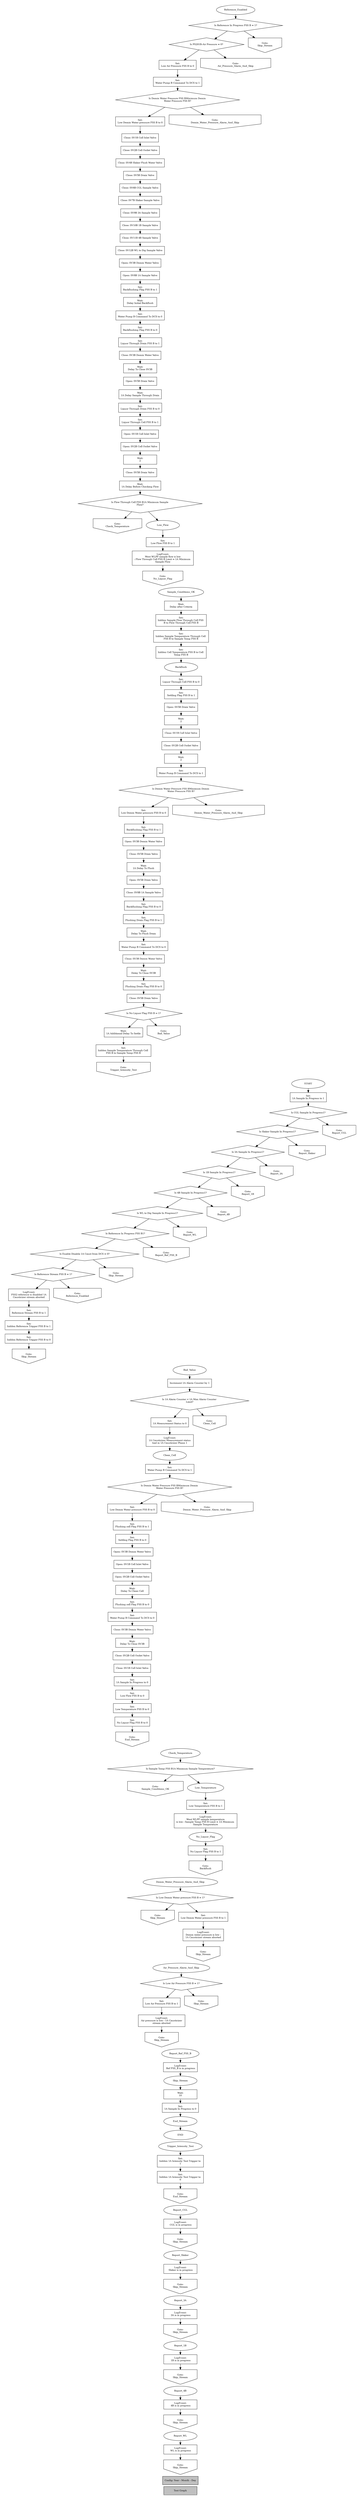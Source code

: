 digraph {

// Graph Attributes
graph[lwidth="11" margin="0.25" nodesep="0.25" ranksep="0.25" packmode="array1" ]

// Nodes
0[margin="0.125"fontsize="10"width="2"shape="oval"label="START"]
2[margin="0.125"fontsize="10"width="2"shape="box"label="Set:\n1A Sample In Progress to 1"]
10245[margin="0.125"fontsize="10"width="2"shape="invhouse"label="Goto:\nSkip_Stream"]
8[margin="0.125"fontsize="10"width="2"shape="diamond"label="Is CGL Sample In Progress1?"]
9[margin="0.125"fontsize="10"width="2"shape="diamond"label="Is Slaker Sample In Progress1?"]
11[margin="0.125"fontsize="10"width="2"shape="diamond"label="Is 3A Sample In Progress1?"]
267[margin="0.125"fontsize="10"width="2"shape="oval"label="Report_CGL"]
12[margin="0.125"fontsize="10"width="2"shape="diamond"label="Is 1B Sample In Progress1?"]
268[margin="0.125"fontsize="10"width="2"shape="box"label="LogEvent:\n CGL is in progress"]
9997[margin="0.125"fontsize="10"width="2"shape="box"label="Config: Year - Month - Day"style="filled"fillcolor="grey"]
13[margin="0.125"fontsize="10"width="2"shape="diamond"label="Is 4B Sample In Progress1?"]
269[margin="0.125"fontsize="10"width="2"shape="invhouse"label="Goto:\nSkip_Stream"]
9998[margin="0.125"fontsize="10"width="2"shape="box"label="Test Graph"style="filled"fillcolor="grey"]
14[margin="0.125"fontsize="10"width="2"shape="diamond"label="Is WL to Dig Sample In Progress1?"]
9999[margin="0.125"fontsize="10"width="2"shape="oval"label="END"]
271[margin="0.125"fontsize="10"width="2"shape="oval"label="Report_Slaker"]
272[margin="0.125"fontsize="10"width="2"shape="box"label="LogEvent:\n Slaker is in progress"]
17[margin="0.125"fontsize="10"width="2"shape="diamond"label="Is Reference In Progress FSS B1?"]
273[margin="0.125"fontsize="10"width="2"shape="invhouse"label="Goto:\nSkip_Stream"]
20[margin="0.125"fontsize="10"width="2"shape="diamond"label="Is Enable Disable 1A Caust from DCS = 0?"]
23[margin="0.125"fontsize="10"width="2"shape="diamond"label="Is Reference Stream FSS B = 1?"]
279[margin="0.125"fontsize="10"width="2"shape="oval"label="Report_3A"]
10008[margin="0.125"fontsize="10"width="2"shape="invhouse"label="Goto:\nReport_CGL"]
24[margin="0.125"fontsize="10"width="2"shape="box"label="LogEvent:\n FSS2 reference is disabled 1A \nCausticizer stream aborted"]
280[margin="0.125"fontsize="10"width="2"shape="box"label="LogEvent:\n 3A is in progress"]
10009[margin="0.125"fontsize="10"width="2"shape="invhouse"label="Goto:\nReport_Slaker"]
25[margin="0.125"fontsize="10"width="2"shape="box"label="Set:\nReference Stream FSS B to 1"]
281[margin="0.125"fontsize="10"width="2"shape="invhouse"label="Goto:\nSkip_Stream"]
26[margin="0.125"fontsize="10"width="2"shape="box"label="Set:\nhidden Reference Trigger FSS B to 1"]
10011[margin="0.125"fontsize="10"width="2"shape="invhouse"label="Goto:\nReport_3A"]
27[margin="0.125"fontsize="10"width="2"shape="box"label="Set:\nhidden Reference Trigger FSS B to 0"]
283[margin="0.125"fontsize="10"width="2"shape="oval"label="Report_1B"]
10012[margin="0.125"fontsize="10"width="2"shape="invhouse"label="Goto:\nReport_1B"]
28[margin="0.125"fontsize="10"width="2"shape="invhouse"label="Goto:\nSkip_Stream"]
284[margin="0.125"fontsize="10"width="2"shape="box"label="LogEvent:\n 1B is in progress"]
10013[margin="0.125"fontsize="10"width="2"shape="invhouse"label="Goto:\nReport_4B"]
285[margin="0.125"fontsize="10"width="2"shape="invhouse"label="Goto:\nSkip_Stream"]
10014[margin="0.125"fontsize="10"width="2"shape="invhouse"label="Goto:\nReport_WL"]
30[margin="0.125"fontsize="10"width="2"shape="oval"label="Reference_Enabled"]
287[margin="0.125"fontsize="10"width="2"shape="oval"label="Report_4B"]
32[margin="0.125"fontsize="10"width="2"shape="diamond"label="Is Reference In Progress FSS B = 1?"]
288[margin="0.125"fontsize="10"width="2"shape="box"label="LogEvent:\n 4B is in progress"]
10017[margin="0.125"fontsize="10"width="2"shape="invhouse"label="Goto:\nReport_Ref_FSS_B"]
289[margin="0.125"fontsize="10"width="2"shape="invhouse"label="Goto:\nSkip_Stream"]
35[margin="0.125"fontsize="10"width="2"shape="diamond"label="Is PS201B-Air Pressure = 0?"]
291[margin="0.125"fontsize="10"width="2"shape="oval"label="Report_WL"]
10020[margin="0.125"fontsize="10"width="2"shape="invhouse"label="Goto:\nSkip_Stream"]
292[margin="0.125"fontsize="10"width="2"shape="box"label="LogEvent:\n WL is in progress"]
37[margin="0.125"fontsize="10"width="2"shape="box"label="Set:\nLow Air Pressure FSS B to 0"]
293[margin="0.125"fontsize="10"width="2"shape="invhouse"label="Goto:\nSkip_Stream"]
10023[margin="0.125"fontsize="10"width="2"shape="invhouse"label="Goto:\nReference_Enabled"]
40[margin="0.125"fontsize="10"width="2"shape="box"label="Set:\nWater Pump B Command To DCS to 1"]
43[margin="0.125"fontsize="10"width="2"shape="diamond"label="Is Demin Water Pressure FSS BMinimum Demin \nWater Pressure FSS B?"]
46[margin="0.125"fontsize="10"width="2"shape="box"label="Set:\nLow Demin Water pressure FSS B to 0"]
303[margin="0.125"fontsize="10"width="2"shape="oval"label="Report_Ref_FSS_B"]
10032[margin="0.125"fontsize="10"width="2"shape="invhouse"label="Goto:\nSkip_Stream"]
304[margin="0.125"fontsize="10"width="2"shape="box"label="LogEvent:\n Ref FSS_B is in progress"]
49[margin="0.125"fontsize="10"width="2"shape="box"label="Close: SV1B Cell Inlet Valve"]
306[margin="0.125"fontsize="10"width="2"shape="oval"label="Skip_Stream"]
50[margin="0.125"fontsize="10"width="2"shape="box"label="Close: SV2B Cell Outlet Valve"]
307[margin="0.125"fontsize="10"width="2"shape="box"label="Wait:\n10"]
10035[margin="0.125"fontsize="10"width="2"shape="invhouse"label="Goto:\nAir_Pressure_Alarm_And_Skip"]
51[margin="0.125"fontsize="10"width="2"shape="box"label="Close: SV4B Slaker Flush Water Valve"]
308[margin="0.125"fontsize="10"width="2"shape="box"label="Set:\n1A Sample In Progress to 0"]
52[margin="0.125"fontsize="10"width="2"shape="box"label="Close: SV5B Drain Valve"]
309[margin="0.125"fontsize="10"width="2"shape="oval"label="End_Stream"]
53[margin="0.125"fontsize="10"width="2"shape="box"label="Close: SV6B CGL Sample Valve"]
54[margin="0.125"fontsize="10"width="2"shape="box"label="Close: SV7B Slaker Sample Valve"]
55[margin="0.125"fontsize="10"width="2"shape="box"label="Close: SV9B 3A Sample Valve"]
56[margin="0.125"fontsize="10"width="2"shape="box"label="Close: SV10B 1B Sample Valve"]
57[margin="0.125"fontsize="10"width="2"shape="box"label="Close: SV11B 4B Sample Valve"]
58[margin="0.125"fontsize="10"width="2"shape="box"label="Close: SV12B WL to Dig Sample Valve"]
10043[margin="0.125"fontsize="10"width="2"shape="invhouse"label="Goto:\nDemin_Water_Pressure_Alarm_And_Skip"]
61[margin="0.125"fontsize="10"width="2"shape="box"label="Open: SV3B Demin Water Valve"]
62[margin="0.125"fontsize="10"width="2"shape="box"label="Open: SV8B 1A Sample Valve"]
64[margin="0.125"fontsize="10"width="2"shape="box"label="Set:\nBackflushing Flag FSS B to 1"]
67[margin="0.125"fontsize="10"width="2"shape="box"label="Wait:\nDelay Initial Backflush"]
70[margin="0.125"fontsize="10"width="2"shape="box"label="Set:\nWater Pump B Command To DCS to 0"]
73[margin="0.125"fontsize="10"width="2"shape="box"label="Set:\nBackflushing Flag FSS B to 0"]
74[margin="0.125"fontsize="10"width="2"shape="box"label="Set:\nLiquor Through Drain FSS B to 1"]
76[margin="0.125"fontsize="10"width="2"shape="box"label="Close: SV3B Demin Water Valve"]
77[margin="0.125"fontsize="10"width="2"shape="box"label="Wait:\nDelay To Close SV3B"]
78[margin="0.125"fontsize="10"width="2"shape="box"label="Open: SV5B Drain Valve"]
81[margin="0.125"fontsize="10"width="2"shape="box"label="Wait:\n1A Delay Sample Through Drain"]
84[margin="0.125"fontsize="10"width="2"shape="box"label="Set:\nLiquor Through Drain FSS B to 0"]
85[margin="0.125"fontsize="10"width="2"shape="box"label="Set:\nLiquor Through Cell FSS B to 1"]
88[margin="0.125"fontsize="10"width="2"shape="box"label="Open: SV1B Cell Inlet Valve"]
89[margin="0.125"fontsize="10"width="2"shape="box"label="Open: SV2B Cell Outlet Valve"]
90[margin="0.125"fontsize="10"width="2"shape="box"label="Wait:\n2"]
91[margin="0.125"fontsize="10"width="2"shape="box"label="Close: SV5B Drain Valve"]
94[margin="0.125"fontsize="10"width="2"shape="box"label="Wait:\n1A Delay Before Checking Flow"]
97[margin="0.125"fontsize="10"width="2"shape="diamond"label="Is Flow Through Cell FSS B1A Minimum Sample \nFlow?"]
98[margin="0.125"fontsize="10"width="2"shape="invhouse"label="Goto:\nCheck_Temperature"]
100[margin="0.125"fontsize="10"width="2"shape="oval"label="Low_Flow"]
102[margin="0.125"fontsize="10"width="2"shape="box"label="Set:\nLow Flow FSS B to 1"]
103[margin="0.125"fontsize="10"width="2"shape="box"label="LogEvent:\n West WLPF sample flow is low \n: Flow Through Cell FSS B Limit = 1A Minimum \nSample Flow"]
104[margin="0.125"fontsize="10"width="2"shape="invhouse"label="Goto:\nNo_Liquor_Flag"]
106[margin="0.125"fontsize="10"width="2"shape="oval"label="Check_Temperature"]
108[margin="0.125"fontsize="10"width="2"shape="diamond"label="Is Sample Temp FSS B1A Minimum Sample Temperature?"]
109[margin="0.125"fontsize="10"width="2"shape="invhouse"label="Goto:\nSample_Conditions_OK"]
111[margin="0.125"fontsize="10"width="2"shape="oval"label="Low_Temperature"]
113[margin="0.125"fontsize="10"width="2"shape="box"label="Set:\nLow Temperature FSS B to 1"]
114[margin="0.125"fontsize="10"width="2"shape="box"label="LogEvent:\n West WLPF sample temperature \nis low : Sample Temp FSS B Limit = 1A Minimum \nSample Temperature"]
116[margin="0.125"fontsize="10"width="2"shape="oval"label="No_Liquor_Flag"]
117[margin="0.125"fontsize="10"width="2"shape="box"label="Set:\nNo Liquor Flag FSS B to 1"]
119[margin="0.125"fontsize="10"width="2"shape="invhouse"label="Goto:\nBackflush"]
121[margin="0.125"fontsize="10"width="2"shape="oval"label="Sample_Conditions_OK"]
122[margin="0.125"fontsize="10"width="2"shape="box"label="Wait:\nDelay after Criteria"]
125[margin="0.125"fontsize="10"width="2"shape="box"label="Set:\nhidden Sample Flow Through Cell FSS \nB to Flow Through Cell FSS B"]
126[margin="0.125"fontsize="10"width="2"shape="box"label="Set:\nhidden Sample Temperature Through Cell \nFSS B to Sample Temp FSS B"]
127[margin="0.125"fontsize="10"width="2"shape="box"label="Set:\nhidden Cell Temperature FSS B to Cell \nTemp FSS B"]
129[margin="0.125"fontsize="10"width="2"shape="oval"label="Backflush"]
131[margin="0.125"fontsize="10"width="2"shape="box"label="Set:\nLiquor Through Cell FSS B to 0"]
132[margin="0.125"fontsize="10"width="2"shape="box"label="Set:\nSettling Flag FSS B to 1"]
135[margin="0.125"fontsize="10"width="2"shape="box"label="Open: SV5B Drain Valve"]
136[margin="0.125"fontsize="10"width="2"shape="box"label="Wait:\n2"]
137[margin="0.125"fontsize="10"width="2"shape="box"label="Close: SV1B Cell Inlet Valve"]
138[margin="0.125"fontsize="10"width="2"shape="box"label="Close: SV2B Cell Outlet Valve"]
139[margin="0.125"fontsize="10"width="2"shape="box"label="Wait:\n2"]
142[margin="0.125"fontsize="10"width="2"shape="box"label="Set:\nWater Pump B Command To DCS to 1"]
145[margin="0.125"fontsize="10"width="2"shape="diamond"label="Is Demin Water Pressure FSS BMinimum Demin \nWater Pressure FSS B?"]
148[margin="0.125"fontsize="10"width="2"shape="box"label="Set:\nLow Demin Water pressure FSS B to 0"]
151[margin="0.125"fontsize="10"width="2"shape="box"label="Set:\nBackflushing Flag FSS B to 1"]
152[margin="0.125"fontsize="10"width="2"shape="box"label="Open: SV3B Demin Water Valve"]
153[margin="0.125"fontsize="10"width="2"shape="box"label="Close: SV5B Drain Valve"]
156[margin="0.125"fontsize="10"width="2"shape="box"label="Wait:\n1A Delay To Flush"]
159[margin="0.125"fontsize="10"width="2"shape="box"label="Open: SV5B Drain Valve"]
160[margin="0.125"fontsize="10"width="2"shape="box"label="Close: SV8B 1A Sample Valve"]
10145[margin="0.125"fontsize="10"width="2"shape="invhouse"label="Goto:\nDemin_Water_Pressure_Alarm_And_Skip"]
162[margin="0.125"fontsize="10"width="2"shape="box"label="Set:\nBackflushing Flag FSS B to 0"]
163[margin="0.125"fontsize="10"width="2"shape="box"label="Set:\nFlushing Drain Flag FSS B to 1"]
165[margin="0.125"fontsize="10"width="2"shape="box"label="Wait:\nDelay To Flush Drain"]
168[margin="0.125"fontsize="10"width="2"shape="box"label="Set:\nWater Pump B Command To DCS to 0"]
171[margin="0.125"fontsize="10"width="2"shape="box"label="Close: SV3B Demin Water Valve"]
172[margin="0.125"fontsize="10"width="2"shape="box"label="Wait:\nDelay To Close SV3B"]
173[margin="0.125"fontsize="10"width="2"shape="box"label="Set:\nFlushing Drain Flag FSS B to 0"]
174[margin="0.125"fontsize="10"width="2"shape="box"label="Close: SV5B Drain Valve"]
177[margin="0.125"fontsize="10"width="2"shape="diamond"label="Is No Liquor Flag FSS B = 1?"]
180[margin="0.125"fontsize="10"width="2"shape="box"label="Wait:\n1A Additional Delay To Settle"]
182[margin="0.125"fontsize="10"width="2"shape="box"label="Set:\nhidden Sample Temperature Through Cell \nFSS B to Sample Temp FSS B"]
185[margin="0.125"fontsize="10"width="2"shape="invhouse"label="Goto:\nTrigger_Intensity_Test"]
187[margin="0.125"fontsize="10"width="2"shape="oval"label="Bad_Value"]
189[margin="0.125"fontsize="10"width="2"shape="box"label="Increment 1A Alarm Counter by 1"]
192[margin="0.125"fontsize="10"width="2"shape="diamond"label="Is 1A Alarm Counter < 1A Max Alarm Counter \nLimit?"]
10177[margin="0.125"fontsize="10"width="2"shape="invhouse"label="Goto:\nBad_Value"]
195[margin="0.125"fontsize="10"width="2"shape="box"label="Set:\n1A Measurement Status to 0"]
196[margin="0.125"fontsize="10"width="2"shape="box"label="LogEvent:\n 1A Causticizer Measurement status \nbad in 1A Causticizer Phase 1"]
198[margin="0.125"fontsize="10"width="2"shape="oval"label="Clean_Cell"]
200[margin="0.125"fontsize="10"width="2"shape="box"label="Set:\nWater Pump B Command To DCS to 1"]
203[margin="0.125"fontsize="10"width="2"shape="diamond"label="Is Demin Water Pressure FSS BMinimum Demin \nWater Pressure FSS B?"]
206[margin="0.125"fontsize="10"width="2"shape="box"label="Set:\nLow Demin Water pressure FSS B to 0"]
10192[margin="0.125"fontsize="10"width="2"shape="invhouse"label="Goto:\nClean_Cell"]
209[margin="0.125"fontsize="10"width="2"shape="box"label="Set:\nFlushing cell Flag FSS B to 1"]
210[margin="0.125"fontsize="10"width="2"shape="box"label="Set:\nSettling Flag FSS B to 0"]
213[margin="0.125"fontsize="10"width="2"shape="box"label="Open: SV3B Demin Water Valve"]
214[margin="0.125"fontsize="10"width="2"shape="box"label="Open: SV1B Cell Inlet Valve"]
215[margin="0.125"fontsize="10"width="2"shape="box"label="Open: SV2B Cell Outlet Valve"]
217[margin="0.125"fontsize="10"width="2"shape="box"label="Wait:\nDelay To Clean Cell"]
10203[margin="0.125"fontsize="10"width="2"shape="invhouse"label="Goto:\nDemin_Water_Pressure_Alarm_And_Skip"]
220[margin="0.125"fontsize="10"width="2"shape="box"label="Set:\nFlushing cell Flag FSS B to 0"]
223[margin="0.125"fontsize="10"width="2"shape="box"label="Set:\nWater Pump B Command To DCS to 0"]
226[margin="0.125"fontsize="10"width="2"shape="box"label="Close: SV3B Demin Water Valve"]
227[margin="0.125"fontsize="10"width="2"shape="box"label="Wait:\nDelay To Close SV3B"]
228[margin="0.125"fontsize="10"width="2"shape="box"label="Close: SV2B Cell Outlet Valve"]
229[margin="0.125"fontsize="10"width="2"shape="box"label="Close: SV1B Cell Inlet Valve"]
232[margin="0.125"fontsize="10"width="2"shape="box"label="Set:\n1A Sample In Progress to 0"]
233[margin="0.125"fontsize="10"width="2"shape="box"label="Set:\nLow Flow FSS B to 0"]
234[margin="0.125"fontsize="10"width="2"shape="box"label="Set:\nLow Temperature FSS B to 0"]
235[margin="0.125"fontsize="10"width="2"shape="box"label="Set:\nNo Liquor Flag FSS B to 0"]
236[margin="0.125"fontsize="10"width="2"shape="invhouse"label="Goto:\nEnd_Stream"]
238[margin="0.125"fontsize="10"width="2"shape="oval"label="Air_Pressure_Alarm_And_Skip"]
239[margin="0.125"fontsize="10"width="2"shape="diamond"label="Is Low Air Pressure FSS B = 1?"]
240[margin="0.125"fontsize="10"width="2"shape="box"label="Set:\nLow Air Pressure FSS B to 1"]
241[margin="0.125"fontsize="10"width="2"shape="box"label="LogEvent:\n Air pressure is low - 1A Causticizer \nstream aborted"]
242[margin="0.125"fontsize="10"width="2"shape="invhouse"label="Goto:\nSkip_Stream"]
244[margin="0.125"fontsize="10"width="2"shape="oval"label="Demin_Water_Pressure_Alarm_And_Skip"]
245[margin="0.125"fontsize="10"width="2"shape="diamond"label="Is Low Demin Water pressure FSS B = 1?"]
246[margin="0.125"fontsize="10"width="2"shape="box"label="Set:\nLow Demin Water pressure FSS B to 1"]
247[margin="0.125"fontsize="10"width="2"shape="box"label="LogEvent:\n Demin water pressure is low - \n1A Causticizer stream aborted"]
248[margin="0.125"fontsize="10"width="2"shape="invhouse"label="Goto:\nSkip_Stream"]
250[margin="0.125"fontsize="10"width="2"shape="oval"label="Trigger_Intensity_Test"]
251[margin="0.125"fontsize="10"width="2"shape="box"label="Set:\nhidden 1A Intensity Test Trigger to \n1"]
252[margin="0.125"fontsize="10"width="2"shape="box"label="Set:\nhidden 1A Intensity Test Trigger to \n0"]
253[margin="0.125"fontsize="10"width="2"shape="invhouse"label="Goto:\nEnd_Stream"]
10239[margin="0.125"fontsize="10"width="2"shape="invhouse"label="Goto:\nSkip_Stream"]

// Edges
246 -> 247[margin="0.125"fontsize="10"width="2"]
213 -> 214[margin="0.125"fontsize="10"width="2"]
215 -> 217[margin="0.125"fontsize="10"width="2"]
54 -> 55[margin="0.125"fontsize="10"width="2"]
14 -> 10014[margin="0.125"fontsize="10"width="2"xlabel="Yes"]
117 -> 119[margin="0.125"fontsize="10"width="2"]
91 -> 94[margin="0.125"fontsize="10"width="2"]
13 -> 14[margin="0.125"fontsize="10"width="2"xlabel="No"]
135 -> 136[margin="0.125"fontsize="10"width="2"]
303 -> 304[margin="0.125"fontsize="10"width="2"]
235 -> 236[margin="0.125"fontsize="10"width="2"]
27 -> 28[margin="0.125"fontsize="10"width="2"]
148 -> 151[margin="0.125"fontsize="10"width="2"]
43 -> 10043[margin="0.125"fontsize="10"width="2"xlabel="Yes"]
240 -> 241[margin="0.125"fontsize="10"width="2"]
62 -> 64[margin="0.125"fontsize="10"width="2"]
113 -> 114[margin="0.125"fontsize="10"width="2"]
252 -> 253[margin="0.125"fontsize="10"width="2"]
49 -> 50[margin="0.125"fontsize="10"width="2"]
162 -> 163[margin="0.125"fontsize="10"width="2"]
309 -> 9999[margin="0.125"fontsize="10"width="2"]
12 -> 13[margin="0.125"fontsize="10"width="2"xlabel="No"]
226 -> 227[margin="0.125"fontsize="10"width="2"]
35 -> 37[margin="0.125"fontsize="10"width="2"xlabel="No"]
78 -> 81[margin="0.125"fontsize="10"width="2"]
132 -> 135[margin="0.125"fontsize="10"width="2"]
73 -> 74[margin="0.125"fontsize="10"width="2"]
145 -> 10145[margin="0.125"fontsize="10"width="2"xlabel="Yes"]
116 -> 117[margin="0.125"fontsize="10"width="2"]
160 -> 162[margin="0.125"fontsize="10"width="2"]
35 -> 10035[margin="0.125"fontsize="10"width="2"xlabel="Yes"]
229 -> 232[margin="0.125"fontsize="10"width="2"]
100 -> 102[margin="0.125"fontsize="10"width="2"]
292 -> 293[margin="0.125"fontsize="10"width="2"]
137 -> 138[margin="0.125"fontsize="10"width="2"]
163 -> 165[margin="0.125"fontsize="10"width="2"]
145 -> 148[margin="0.125"fontsize="10"width="2"xlabel="No"]
177 -> 10177[margin="0.125"fontsize="10"width="2"xlabel="Yes"]
187 -> 189[margin="0.125"fontsize="10"width="2"]
247 -> 248[margin="0.125"fontsize="10"width="2"]
108 -> 109[margin="0.125"fontsize="10"width="2"xlabel="No"]
11 -> 12[margin="0.125"fontsize="10"width="2"xlabel="No"]
111 -> 113[margin="0.125"fontsize="10"width="2"]
223 -> 226[margin="0.125"fontsize="10"width="2"]
251 -> 252[margin="0.125"fontsize="10"width="2"]
58 -> 61[margin="0.125"fontsize="10"width="2"]
200 -> 203[margin="0.125"fontsize="10"width="2"]
177 -> 180[margin="0.125"fontsize="10"width="2"xlabel="No"]
245 -> 246[margin="0.125"fontsize="10"width="2"xlabel="No"]
50 -> 51[margin="0.125"fontsize="10"width="2"]
291 -> 292[margin="0.125"fontsize="10"width="2"]
206 -> 209[margin="0.125"fontsize="10"width="2"]
244 -> 245[margin="0.125"fontsize="10"width="2"]
17 -> 20[margin="0.125"fontsize="10"width="2"xlabel="No"]
40 -> 43[margin="0.125"fontsize="10"width="2"]
233 -> 234[margin="0.125"fontsize="10"width="2"]
57 -> 58[margin="0.125"fontsize="10"width="2"]
272 -> 273[margin="0.125"fontsize="10"width="2"]
76 -> 77[margin="0.125"fontsize="10"width="2"]
288 -> 289[margin="0.125"fontsize="10"width="2"]
70 -> 73[margin="0.125"fontsize="10"width="2"]
210 -> 213[margin="0.125"fontsize="10"width="2"]
103 -> 104[margin="0.125"fontsize="10"width="2"]
287 -> 288[margin="0.125"fontsize="10"width="2"]
8 -> 10008[margin="0.125"fontsize="10"width="2"xlabel="Yes"]
182 -> 185[margin="0.125"fontsize="10"width="2"]
32 -> 10032[margin="0.125"fontsize="10"width="2"xlabel="Yes"]
165 -> 168[margin="0.125"fontsize="10"width="2"]
217 -> 220[margin="0.125"fontsize="10"width="2"]
195 -> 196[margin="0.125"fontsize="10"width="2"]
64 -> 67[margin="0.125"fontsize="10"width="2"]
102 -> 103[margin="0.125"fontsize="10"width="2"]
151 -> 152[margin="0.125"fontsize="10"width="2"]
88 -> 89[margin="0.125"fontsize="10"width="2"]
129 -> 131[margin="0.125"fontsize="10"width="2"]
196 -> 198[margin="0.125"fontsize="10"width="2"]
11 -> 10011[margin="0.125"fontsize="10"width="2"xlabel="Yes"]
139 -> 142[margin="0.125"fontsize="10"width="2"]
238 -> 239[margin="0.125"fontsize="10"width="2"]
156 -> 159[margin="0.125"fontsize="10"width="2"]
171 -> 172[margin="0.125"fontsize="10"width="2"]
9 -> 10009[margin="0.125"fontsize="10"width="2"xlabel="Yes"]
174 -> 177[margin="0.125"fontsize="10"width="2"]
283 -> 284[margin="0.125"fontsize="10"width="2"]
56 -> 57[margin="0.125"fontsize="10"width="2"]
198 -> 200[margin="0.125"fontsize="10"width="2"]
20 -> 23[margin="0.125"fontsize="10"width="2"xlabel="No"]
227 -> 228[margin="0.125"fontsize="10"width="2"]
214 -> 215[margin="0.125"fontsize="10"width="2"]
232 -> 233[margin="0.125"fontsize="10"width="2"]
90 -> 91[margin="0.125"fontsize="10"width="2"]
152 -> 153[margin="0.125"fontsize="10"width="2"]
46 -> 49[margin="0.125"fontsize="10"width="2"]
23 -> 10023[margin="0.125"fontsize="10"width="2"xlabel="Yes"]
234 -> 235[margin="0.125"fontsize="10"width="2"]
307 -> 308[margin="0.125"fontsize="10"width="2"]
89 -> 90[margin="0.125"fontsize="10"width="2"]
159 -> 160[margin="0.125"fontsize="10"width="2"]
24 -> 25[margin="0.125"fontsize="10"width="2"]
284 -> 285[margin="0.125"fontsize="10"width="2"]
25 -> 26[margin="0.125"fontsize="10"width="2"]
192 -> 195[margin="0.125"fontsize="10"width="2"xlabel="No"]
126 -> 127[margin="0.125"fontsize="10"width="2"]
138 -> 139[margin="0.125"fontsize="10"width="2"]
239 -> 10239[margin="0.125"fontsize="10"width="2"xlabel="Yes"]
122 -> 125[margin="0.125"fontsize="10"width="2"]
67 -> 70[margin="0.125"fontsize="10"width="2"]
220 -> 223[margin="0.125"fontsize="10"width="2"]
168 -> 171[margin="0.125"fontsize="10"width="2"]
209 -> 210[margin="0.125"fontsize="10"width="2"]
280 -> 281[margin="0.125"fontsize="10"width="2"]
308 -> 309[margin="0.125"fontsize="10"width="2"]
279 -> 280[margin="0.125"fontsize="10"width="2"]
173 -> 174[margin="0.125"fontsize="10"width="2"]
245 -> 10245[margin="0.125"fontsize="10"width="2"xlabel="Yes"]
74 -> 76[margin="0.125"fontsize="10"width="2"]
52 -> 53[margin="0.125"fontsize="10"width="2"]
55 -> 56[margin="0.125"fontsize="10"width="2"]
8 -> 9[margin="0.125"fontsize="10"width="2"xlabel="No"]
26 -> 27[margin="0.125"fontsize="10"width="2"]
30 -> 32[margin="0.125"fontsize="10"width="2"]
203 -> 206[margin="0.125"fontsize="10"width="2"xlabel="No"]
23 -> 24[margin="0.125"fontsize="10"width="2"xlabel="No"]
2 -> 8[margin="0.125"fontsize="10"width="2"]
61 -> 62[margin="0.125"fontsize="10"width="2"]
97 -> 100[margin="0.125"fontsize="10"width="2"xlabel="Yes"]
121 -> 122[margin="0.125"fontsize="10"width="2"]
192 -> 10192[margin="0.125"fontsize="10"width="2"xlabel="Yes"]
85 -> 88[margin="0.125"fontsize="10"width="2"]
239 -> 240[margin="0.125"fontsize="10"width="2"xlabel="No"]
127 -> 129[margin="0.125"fontsize="10"width="2"]
12 -> 10012[margin="0.125"fontsize="10"width="2"xlabel="Yes"]
172 -> 173[margin="0.125"fontsize="10"width="2"]
17 -> 10017[margin="0.125"fontsize="10"width="2"xlabel="Yes"]
306 -> 307[margin="0.125"fontsize="10"width="2"]
51 -> 52[margin="0.125"fontsize="10"width="2"]
81 -> 84[margin="0.125"fontsize="10"width="2"]
189 -> 192[margin="0.125"fontsize="10"width="2"]
37 -> 40[margin="0.125"fontsize="10"width="2"]
53 -> 54[margin="0.125"fontsize="10"width="2"]
125 -> 126[margin="0.125"fontsize="10"width="2"]
153 -> 156[margin="0.125"fontsize="10"width="2"]
20 -> 10020[margin="0.125"fontsize="10"width="2"xlabel="Yes"]
268 -> 269[margin="0.125"fontsize="10"width="2"]
180 -> 182[margin="0.125"fontsize="10"width="2"]
114 -> 116[margin="0.125"fontsize="10"width="2"]
228 -> 229[margin="0.125"fontsize="10"width="2"]
97 -> 98[margin="0.125"fontsize="10"width="2"xlabel="No"]
142 -> 145[margin="0.125"fontsize="10"width="2"]
84 -> 85[margin="0.125"fontsize="10"width="2"]
271 -> 272[margin="0.125"fontsize="10"width="2"]
136 -> 137[margin="0.125"fontsize="10"width="2"]
250 -> 251[margin="0.125"fontsize="10"width="2"]
203 -> 10203[margin="0.125"fontsize="10"width="2"xlabel="Yes"]
131 -> 132[margin="0.125"fontsize="10"width="2"]
108 -> 111[margin="0.125"fontsize="10"width="2"xlabel="Yes"]
94 -> 97[margin="0.125"fontsize="10"width="2"]
106 -> 108[margin="0.125"fontsize="10"width="2"]
77 -> 78[margin="0.125"fontsize="10"width="2"]
13 -> 10013[margin="0.125"fontsize="10"width="2"xlabel="Yes"]
32 -> 35[margin="0.125"fontsize="10"width="2"xlabel="No"]
9 -> 11[margin="0.125"fontsize="10"width="2"xlabel="No"]
267 -> 268[margin="0.125"fontsize="10"width="2"]
241 -> 242[margin="0.125"fontsize="10"width="2"]
304 -> 306[margin="0.125"fontsize="10"width="2"]
43 -> 46[margin="0.125"fontsize="10"width="2"xlabel="No"]
0 -> 2[margin="0.125"fontsize="10"width="2"]
14 -> 17[margin="0.125"fontsize="10"width="2"xlabel="No"]
}
